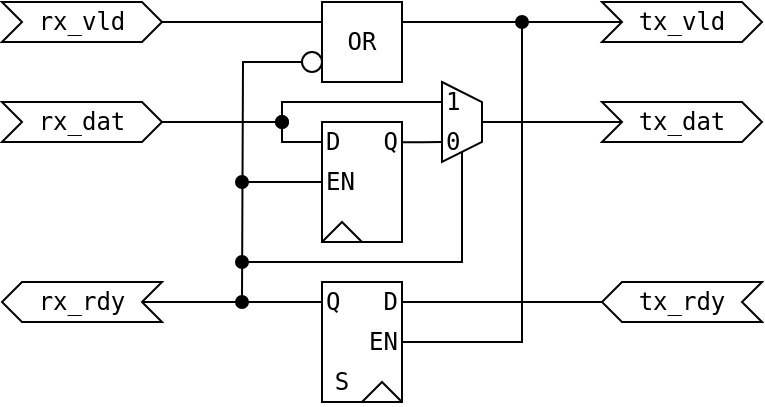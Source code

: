 <mxfile version="25.0.1">
  <diagram name="Page-1" id="h-33Ypo1zXG0YeIfGgGF">
    <mxGraphModel dx="1115" dy="838" grid="1" gridSize="10" guides="1" tooltips="1" connect="1" arrows="1" fold="1" page="1" pageScale="1" pageWidth="850" pageHeight="1100" math="0" shadow="0">
      <root>
        <mxCell id="0" />
        <mxCell id="1" parent="0" />
        <mxCell id="BdMwT2BXw6ccnMAw5Xdu-15" style="edgeStyle=orthogonalEdgeStyle;rounded=0;orthogonalLoop=1;jettySize=auto;html=1;exitX=1;exitY=0.5;exitDx=0;exitDy=0;endArrow=none;endFill=0;entryX=0;entryY=0.25;entryDx=0;entryDy=0;fontFamily=monospace;" parent="1" source="BdMwT2BXw6ccnMAw5Xdu-12" target="nYWVUmKUhp8h8kReskuT-10" edge="1">
          <mxGeometry relative="1" as="geometry">
            <mxPoint x="400" y="500" as="targetPoint" />
          </mxGeometry>
        </mxCell>
        <mxCell id="BdMwT2BXw6ccnMAw5Xdu-12" value="rx_vld" style="shape=step;perimeter=stepPerimeter;whiteSpace=wrap;html=1;fixedSize=1;size=10;fontFamily=monospace;" parent="1" vertex="1">
          <mxGeometry x="300" y="490" width="80" height="20" as="geometry" />
        </mxCell>
        <mxCell id="BdMwT2BXw6ccnMAw5Xdu-13" value="tx_vld" style="shape=step;perimeter=stepPerimeter;whiteSpace=wrap;html=1;fixedSize=1;size=10;fontFamily=monospace;" parent="1" vertex="1">
          <mxGeometry x="600" y="490" width="80" height="20" as="geometry" />
        </mxCell>
        <mxCell id="BdMwT2BXw6ccnMAw5Xdu-14" style="edgeStyle=orthogonalEdgeStyle;rounded=0;orthogonalLoop=1;jettySize=auto;html=1;exitX=1;exitY=0.25;exitDx=0;exitDy=0;endArrow=none;endFill=0;fontFamily=monospace;" parent="1" source="nYWVUmKUhp8h8kReskuT-10" target="BdMwT2BXw6ccnMAw5Xdu-13" edge="1">
          <mxGeometry relative="1" as="geometry">
            <mxPoint x="580" y="500" as="sourcePoint" />
          </mxGeometry>
        </mxCell>
        <mxCell id="BdMwT2BXw6ccnMAw5Xdu-20" value="" style="group;fontFamily=monospace;" parent="1" vertex="1" connectable="0">
          <mxGeometry x="460" y="550" width="40" height="60" as="geometry" />
        </mxCell>
        <mxCell id="BdMwT2BXw6ccnMAw5Xdu-21" value="" style="rounded=0;whiteSpace=wrap;html=1;fontFamily=monospace;" parent="BdMwT2BXw6ccnMAw5Xdu-20" vertex="1">
          <mxGeometry width="40" height="60" as="geometry" />
        </mxCell>
        <mxCell id="BdMwT2BXw6ccnMAw5Xdu-22" value="D" style="text;html=1;strokeColor=none;fillColor=none;align=left;verticalAlign=middle;whiteSpace=wrap;rounded=0;fontFamily=monospace;" parent="BdMwT2BXw6ccnMAw5Xdu-20" vertex="1">
          <mxGeometry width="20" height="20" as="geometry" />
        </mxCell>
        <mxCell id="BdMwT2BXw6ccnMAw5Xdu-23" value="Q" style="text;html=1;strokeColor=none;fillColor=none;align=right;verticalAlign=middle;whiteSpace=wrap;rounded=0;fontFamily=monospace;" parent="BdMwT2BXw6ccnMAw5Xdu-20" vertex="1">
          <mxGeometry x="20" width="20" height="20" as="geometry" />
        </mxCell>
        <mxCell id="BdMwT2BXw6ccnMAw5Xdu-24" value="" style="endArrow=none;html=1;rounded=0;fontFamily=monospace;" parent="BdMwT2BXw6ccnMAw5Xdu-20" edge="1">
          <mxGeometry width="50" height="50" relative="1" as="geometry">
            <mxPoint y="60" as="sourcePoint" />
            <mxPoint x="20" y="60" as="targetPoint" />
            <Array as="points">
              <mxPoint x="10" y="50" />
            </Array>
          </mxGeometry>
        </mxCell>
        <mxCell id="BdMwT2BXw6ccnMAw5Xdu-26" value="EN" style="text;html=1;strokeColor=none;fillColor=none;align=left;verticalAlign=middle;whiteSpace=wrap;rounded=0;fontFamily=monospace;" parent="BdMwT2BXw6ccnMAw5Xdu-20" vertex="1">
          <mxGeometry y="20" width="20" height="20" as="geometry" />
        </mxCell>
        <mxCell id="BdMwT2BXw6ccnMAw5Xdu-27" style="edgeStyle=orthogonalEdgeStyle;rounded=0;orthogonalLoop=1;jettySize=auto;html=1;endArrow=none;endFill=0;fontFamily=monospace;" parent="1" source="BdMwT2BXw6ccnMAw5Xdu-28" edge="1">
          <mxGeometry relative="1" as="geometry">
            <mxPoint x="440" y="550" as="targetPoint" />
            <Array as="points" />
          </mxGeometry>
        </mxCell>
        <mxCell id="BdMwT2BXw6ccnMAw5Xdu-28" value="rx_dat" style="shape=step;perimeter=stepPerimeter;whiteSpace=wrap;html=1;fixedSize=1;size=10;fontFamily=monospace;" parent="1" vertex="1">
          <mxGeometry x="300" y="540" width="80" height="20" as="geometry" />
        </mxCell>
        <mxCell id="BdMwT2BXw6ccnMAw5Xdu-29" style="edgeStyle=orthogonalEdgeStyle;rounded=0;orthogonalLoop=1;jettySize=auto;html=1;exitX=1;exitY=0.5;exitDx=0;exitDy=0;entryX=0;entryY=0.5;entryDx=0;entryDy=0;endArrow=none;endFill=0;fontFamily=monospace;" parent="1" source="BdMwT2BXw6ccnMAw5Xdu-30" target="nYWVUmKUhp8h8kReskuT-5" edge="1">
          <mxGeometry relative="1" as="geometry">
            <mxPoint x="440" y="640" as="targetPoint" />
          </mxGeometry>
        </mxCell>
        <mxCell id="BdMwT2BXw6ccnMAw5Xdu-30" value="rx_rdy" style="shape=step;perimeter=stepPerimeter;whiteSpace=wrap;html=1;fixedSize=1;size=10;flipH=1;fontFamily=monospace;" parent="1" vertex="1">
          <mxGeometry x="300" y="630" width="80" height="20" as="geometry" />
        </mxCell>
        <mxCell id="BdMwT2BXw6ccnMAw5Xdu-34" value="tx_dat" style="shape=step;perimeter=stepPerimeter;whiteSpace=wrap;html=1;fixedSize=1;size=10;fontFamily=monospace;" parent="1" vertex="1">
          <mxGeometry x="600" y="540" width="80" height="20" as="geometry" />
        </mxCell>
        <mxCell id="BdMwT2BXw6ccnMAw5Xdu-35" style="edgeStyle=orthogonalEdgeStyle;rounded=0;orthogonalLoop=1;jettySize=auto;html=1;endArrow=none;endFill=0;exitX=0.5;exitY=0;exitDx=0;exitDy=0;fontFamily=monospace;" parent="1" source="nYWVUmKUhp8h8kReskuT-19" target="BdMwT2BXw6ccnMAw5Xdu-34" edge="1">
          <mxGeometry relative="1" as="geometry">
            <mxPoint x="549.36" y="546.39" as="sourcePoint" />
          </mxGeometry>
        </mxCell>
        <mxCell id="BdMwT2BXw6ccnMAw5Xdu-37" value="tx_rdy" style="shape=step;perimeter=stepPerimeter;whiteSpace=wrap;html=1;fixedSize=1;size=10;flipH=1;fontFamily=monospace;" parent="1" vertex="1">
          <mxGeometry x="600" y="630" width="80" height="20" as="geometry" />
        </mxCell>
        <mxCell id="BdMwT2BXw6ccnMAw5Xdu-38" style="edgeStyle=orthogonalEdgeStyle;rounded=0;orthogonalLoop=1;jettySize=auto;html=1;endArrow=none;endFill=0;exitX=1;exitY=0.5;exitDx=0;exitDy=0;entryX=0;entryY=0.5;entryDx=0;entryDy=0;fontFamily=monospace;" parent="1" source="nYWVUmKUhp8h8kReskuT-4" target="BdMwT2BXw6ccnMAw5Xdu-37" edge="1">
          <mxGeometry relative="1" as="geometry">
            <mxPoint x="470" y="640" as="targetPoint" />
            <mxPoint x="360" y="640" as="sourcePoint" />
            <Array as="points" />
          </mxGeometry>
        </mxCell>
        <mxCell id="BdMwT2BXw6ccnMAw5Xdu-41" style="edgeStyle=orthogonalEdgeStyle;rounded=0;orthogonalLoop=1;jettySize=auto;html=1;endArrow=oval;endFill=1;exitX=0;exitY=0.5;exitDx=0;exitDy=0;startArrow=none;startFill=0;fontFamily=monospace;" parent="1" source="nYWVUmKUhp8h8kReskuT-11" edge="1">
          <mxGeometry relative="1" as="geometry">
            <mxPoint x="420" y="640" as="targetPoint" />
            <mxPoint x="380" y="500" as="sourcePoint" />
          </mxGeometry>
        </mxCell>
        <mxCell id="BdMwT2BXw6ccnMAw5Xdu-42" style="edgeStyle=orthogonalEdgeStyle;rounded=0;orthogonalLoop=1;jettySize=auto;html=1;endArrow=oval;endFill=1;startArrow=none;startFill=0;exitX=0;exitY=0.5;exitDx=0;exitDy=0;fontFamily=monospace;" parent="1" source="BdMwT2BXw6ccnMAw5Xdu-26" edge="1">
          <mxGeometry relative="1" as="geometry">
            <mxPoint x="420" y="580" as="targetPoint" />
            <mxPoint x="380" y="590" as="sourcePoint" />
          </mxGeometry>
        </mxCell>
        <mxCell id="nYWVUmKUhp8h8kReskuT-9" value="" style="group;fontFamily=monospace;" parent="1" vertex="1" connectable="0">
          <mxGeometry x="450" y="490" width="50" height="40" as="geometry" />
        </mxCell>
        <mxCell id="nYWVUmKUhp8h8kReskuT-10" value="OR" style="whiteSpace=wrap;html=1;aspect=fixed;fontFamily=monospace;" parent="nYWVUmKUhp8h8kReskuT-9" vertex="1">
          <mxGeometry x="10" width="40" height="40" as="geometry" />
        </mxCell>
        <mxCell id="nYWVUmKUhp8h8kReskuT-11" value="" style="ellipse;whiteSpace=wrap;html=1;fontFamily=monospace;" parent="nYWVUmKUhp8h8kReskuT-9" vertex="1">
          <mxGeometry y="25" width="10" height="10" as="geometry" />
        </mxCell>
        <mxCell id="nYWVUmKUhp8h8kReskuT-12" value="" style="group;fontFamily=monospace;" parent="1" vertex="1" connectable="0">
          <mxGeometry x="460" y="630" width="40" height="60" as="geometry" />
        </mxCell>
        <mxCell id="nYWVUmKUhp8h8kReskuT-3" value="" style="rounded=0;whiteSpace=wrap;html=1;fontFamily=monospace;" parent="nYWVUmKUhp8h8kReskuT-12" vertex="1">
          <mxGeometry width="40" height="60" as="geometry" />
        </mxCell>
        <mxCell id="nYWVUmKUhp8h8kReskuT-5" value="Q" style="text;html=1;strokeColor=none;fillColor=none;align=left;verticalAlign=middle;whiteSpace=wrap;rounded=0;fontFamily=monospace;" parent="nYWVUmKUhp8h8kReskuT-12" vertex="1">
          <mxGeometry width="20" height="20" as="geometry" />
        </mxCell>
        <mxCell id="nYWVUmKUhp8h8kReskuT-4" value="D" style="text;html=1;strokeColor=none;fillColor=none;align=right;verticalAlign=middle;whiteSpace=wrap;rounded=0;fontFamily=monospace;" parent="nYWVUmKUhp8h8kReskuT-12" vertex="1">
          <mxGeometry x="20" width="20" height="20" as="geometry" />
        </mxCell>
        <mxCell id="nYWVUmKUhp8h8kReskuT-6" value="" style="endArrow=none;html=1;rounded=0;fontFamily=monospace;" parent="nYWVUmKUhp8h8kReskuT-12" edge="1">
          <mxGeometry width="50" height="50" relative="1" as="geometry">
            <mxPoint x="20" y="60" as="sourcePoint" />
            <mxPoint x="40" y="60" as="targetPoint" />
            <Array as="points">
              <mxPoint x="30" y="50" />
            </Array>
          </mxGeometry>
        </mxCell>
        <mxCell id="nYWVUmKUhp8h8kReskuT-7" value="S" style="text;html=1;strokeColor=none;fillColor=none;align=center;verticalAlign=middle;whiteSpace=wrap;rounded=0;fontFamily=monospace;" parent="nYWVUmKUhp8h8kReskuT-12" vertex="1">
          <mxGeometry y="40" width="20" height="20" as="geometry" />
        </mxCell>
        <mxCell id="nYWVUmKUhp8h8kReskuT-8" value="EN" style="text;html=1;strokeColor=none;fillColor=none;align=right;verticalAlign=middle;whiteSpace=wrap;rounded=0;fontFamily=monospace;" parent="nYWVUmKUhp8h8kReskuT-12" vertex="1">
          <mxGeometry x="20" y="20" width="20" height="20" as="geometry" />
        </mxCell>
        <mxCell id="nYWVUmKUhp8h8kReskuT-14" style="edgeStyle=orthogonalEdgeStyle;rounded=0;orthogonalLoop=1;jettySize=auto;html=1;exitX=0.996;exitY=0.169;exitDx=0;exitDy=0;endArrow=none;endFill=0;exitPerimeter=0;entryX=0.75;entryY=1;entryDx=0;entryDy=0;fontFamily=monospace;" parent="1" source="BdMwT2BXw6ccnMAw5Xdu-21" target="nYWVUmKUhp8h8kReskuT-19" edge="1">
          <mxGeometry relative="1" as="geometry">
            <mxPoint x="529.36" y="558.67" as="targetPoint" />
            <mxPoint x="520" y="610" as="sourcePoint" />
            <Array as="points">
              <mxPoint x="510" y="560" />
              <mxPoint x="520" y="560" />
            </Array>
          </mxGeometry>
        </mxCell>
        <mxCell id="nYWVUmKUhp8h8kReskuT-19" value="" style="shape=trapezoid;perimeter=trapezoidPerimeter;whiteSpace=wrap;html=1;fixedSize=1;size=10;rotation=90;fontFamily=monospace;" parent="1" vertex="1">
          <mxGeometry x="510" y="540" width="40" height="20" as="geometry" />
        </mxCell>
        <mxCell id="nYWVUmKUhp8h8kReskuT-20" style="edgeStyle=orthogonalEdgeStyle;rounded=0;orthogonalLoop=1;jettySize=auto;html=1;endArrow=oval;endFill=1;startArrow=none;startFill=0;exitX=0.25;exitY=1;exitDx=0;exitDy=0;fontFamily=monospace;" parent="1" source="nYWVUmKUhp8h8kReskuT-19" edge="1">
          <mxGeometry relative="1" as="geometry">
            <mxPoint x="440" y="550" as="targetPoint" />
            <mxPoint x="470" y="590" as="sourcePoint" />
            <Array as="points">
              <mxPoint x="440" y="540" />
            </Array>
          </mxGeometry>
        </mxCell>
        <mxCell id="nYWVUmKUhp8h8kReskuT-21" value="0" style="text;html=1;strokeColor=none;fillColor=none;align=left;verticalAlign=middle;whiteSpace=wrap;rounded=0;fontFamily=monospace;" parent="1" vertex="1">
          <mxGeometry x="520" y="550" width="20" height="20" as="geometry" />
        </mxCell>
        <mxCell id="nYWVUmKUhp8h8kReskuT-22" value="1" style="text;html=1;strokeColor=none;fillColor=none;align=left;verticalAlign=middle;whiteSpace=wrap;rounded=0;fontFamily=monospace;" parent="1" vertex="1">
          <mxGeometry x="520" y="530" width="20" height="20" as="geometry" />
        </mxCell>
        <mxCell id="nYWVUmKUhp8h8kReskuT-23" style="edgeStyle=orthogonalEdgeStyle;rounded=0;orthogonalLoop=1;jettySize=auto;html=1;endArrow=oval;endFill=1;startArrow=none;startFill=0;exitX=1;exitY=0.5;exitDx=0;exitDy=0;fontFamily=monospace;" parent="1" source="nYWVUmKUhp8h8kReskuT-19" edge="1">
          <mxGeometry relative="1" as="geometry">
            <mxPoint x="420" y="620" as="targetPoint" />
            <mxPoint x="390" y="570" as="sourcePoint" />
            <Array as="points">
              <mxPoint x="530" y="620" />
            </Array>
          </mxGeometry>
        </mxCell>
        <mxCell id="nYWVUmKUhp8h8kReskuT-24" style="edgeStyle=orthogonalEdgeStyle;rounded=0;orthogonalLoop=1;jettySize=auto;html=1;endArrow=oval;endFill=1;startArrow=none;startFill=0;exitX=0;exitY=0.5;exitDx=0;exitDy=0;fontFamily=monospace;" parent="1" source="BdMwT2BXw6ccnMAw5Xdu-22" edge="1">
          <mxGeometry relative="1" as="geometry">
            <mxPoint x="440" y="550" as="targetPoint" />
            <mxPoint x="530" y="550" as="sourcePoint" />
            <Array as="points">
              <mxPoint x="440" y="560" />
            </Array>
          </mxGeometry>
        </mxCell>
        <mxCell id="nYWVUmKUhp8h8kReskuT-25" style="edgeStyle=orthogonalEdgeStyle;rounded=0;orthogonalLoop=1;jettySize=auto;html=1;endArrow=oval;endFill=1;startArrow=none;startFill=0;exitX=1;exitY=0.5;exitDx=0;exitDy=0;fontFamily=monospace;" parent="1" source="nYWVUmKUhp8h8kReskuT-8" edge="1">
          <mxGeometry relative="1" as="geometry">
            <mxPoint x="560" y="500" as="targetPoint" />
            <mxPoint x="390" y="550" as="sourcePoint" />
            <Array as="points">
              <mxPoint x="560" y="660" />
              <mxPoint x="560" y="500" />
            </Array>
          </mxGeometry>
        </mxCell>
      </root>
    </mxGraphModel>
  </diagram>
</mxfile>
